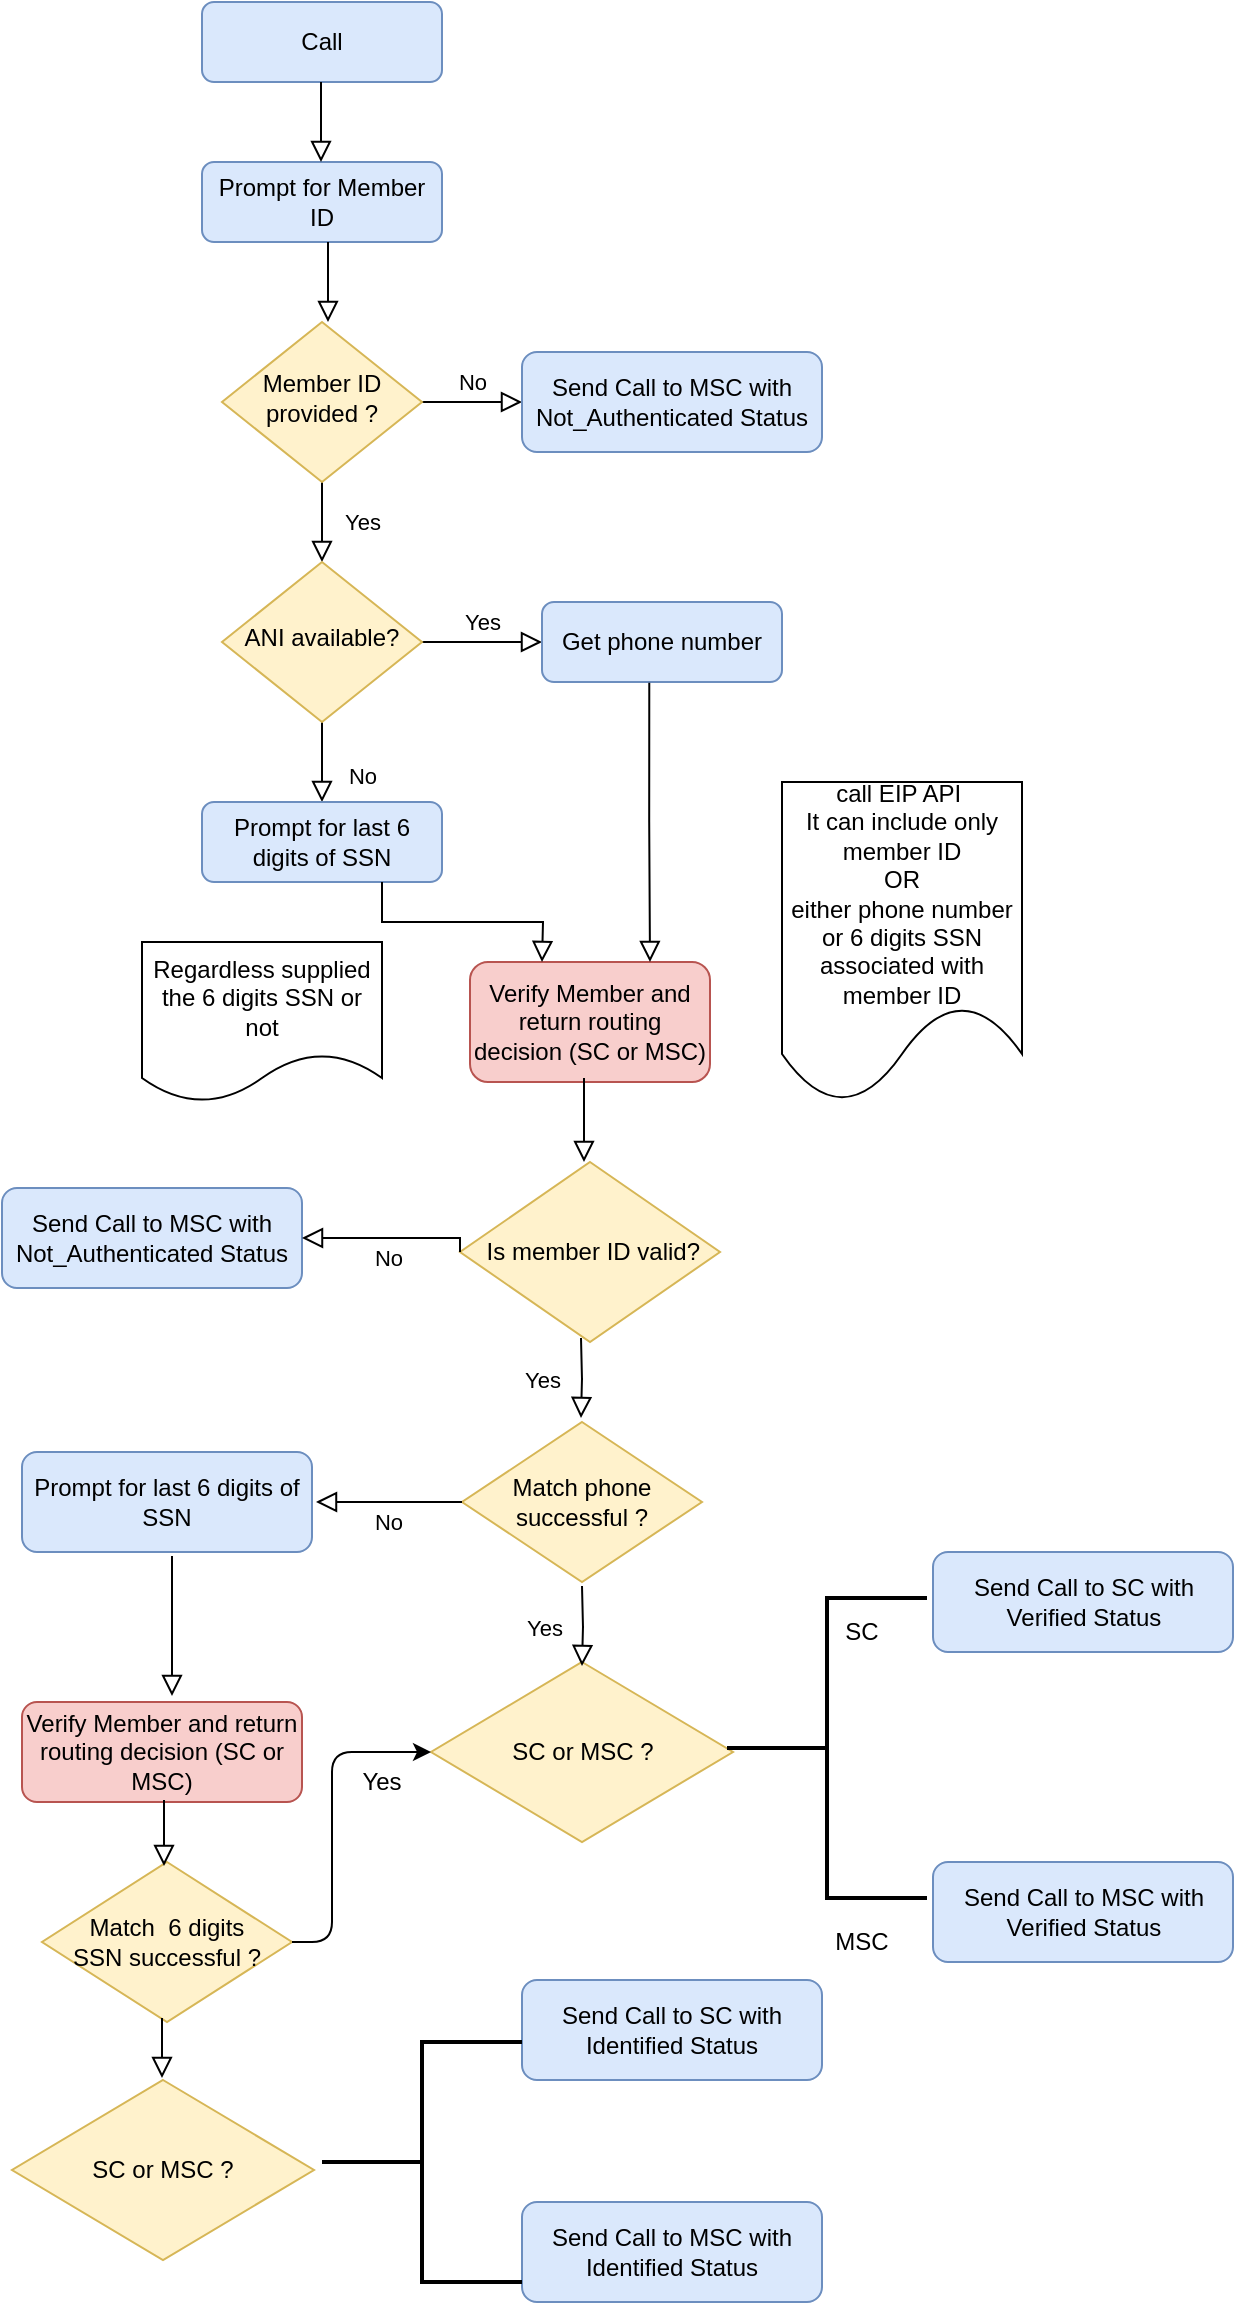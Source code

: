 <mxfile version="14.6.6" type="github">
  <diagram id="C5RBs43oDa-KdzZeNtuy" name="Page-1">
    <mxGraphModel dx="1209" dy="380" grid="1" gridSize="10" guides="1" tooltips="1" connect="1" arrows="1" fold="1" page="1" pageScale="1" pageWidth="827" pageHeight="1169" background="#ffffff" math="0" shadow="0">
      <root>
        <mxCell id="WIyWlLk6GJQsqaUBKTNV-0" />
        <mxCell id="WIyWlLk6GJQsqaUBKTNV-1" parent="WIyWlLk6GJQsqaUBKTNV-0" />
        <mxCell id="WIyWlLk6GJQsqaUBKTNV-3" value="Call" style="rounded=1;whiteSpace=wrap;html=1;fontSize=12;glass=0;strokeWidth=1;shadow=0;fillColor=#dae8fc;strokeColor=#6c8ebf;" parent="WIyWlLk6GJQsqaUBKTNV-1" vertex="1">
          <mxGeometry x="160" y="10" width="120" height="40" as="geometry" />
        </mxCell>
        <mxCell id="WIyWlLk6GJQsqaUBKTNV-4" value="Yes" style="rounded=0;html=1;jettySize=auto;orthogonalLoop=1;fontSize=11;endArrow=block;endFill=0;endSize=8;strokeWidth=1;shadow=0;labelBackgroundColor=none;edgeStyle=orthogonalEdgeStyle;" parent="WIyWlLk6GJQsqaUBKTNV-1" source="WIyWlLk6GJQsqaUBKTNV-6" target="WIyWlLk6GJQsqaUBKTNV-10" edge="1">
          <mxGeometry y="20" relative="1" as="geometry">
            <mxPoint as="offset" />
          </mxGeometry>
        </mxCell>
        <mxCell id="WIyWlLk6GJQsqaUBKTNV-5" value="No" style="edgeStyle=orthogonalEdgeStyle;rounded=0;html=1;jettySize=auto;orthogonalLoop=1;fontSize=11;endArrow=block;endFill=0;endSize=8;strokeWidth=1;shadow=0;labelBackgroundColor=none;" parent="WIyWlLk6GJQsqaUBKTNV-1" source="WIyWlLk6GJQsqaUBKTNV-6" target="WIyWlLk6GJQsqaUBKTNV-7" edge="1">
          <mxGeometry y="10" relative="1" as="geometry">
            <mxPoint as="offset" />
          </mxGeometry>
        </mxCell>
        <mxCell id="WIyWlLk6GJQsqaUBKTNV-6" value="Member ID provided ?" style="rhombus;whiteSpace=wrap;html=1;shadow=0;fontFamily=Helvetica;fontSize=12;align=center;strokeWidth=1;spacing=6;spacingTop=-4;fillColor=#fff2cc;strokeColor=#d6b656;" parent="WIyWlLk6GJQsqaUBKTNV-1" vertex="1">
          <mxGeometry x="170" y="170" width="100" height="80" as="geometry" />
        </mxCell>
        <mxCell id="WIyWlLk6GJQsqaUBKTNV-7" value="Send Call to MSC with Not_Authenticated Status" style="rounded=1;whiteSpace=wrap;html=1;fontSize=12;glass=0;strokeWidth=1;shadow=0;fillColor=#dae8fc;strokeColor=#6c8ebf;" parent="WIyWlLk6GJQsqaUBKTNV-1" vertex="1">
          <mxGeometry x="320" y="185" width="150" height="50" as="geometry" />
        </mxCell>
        <mxCell id="WIyWlLk6GJQsqaUBKTNV-8" value="No" style="rounded=0;html=1;jettySize=auto;orthogonalLoop=1;fontSize=11;endArrow=block;endFill=0;endSize=8;strokeWidth=1;shadow=0;labelBackgroundColor=none;edgeStyle=orthogonalEdgeStyle;" parent="WIyWlLk6GJQsqaUBKTNV-1" source="WIyWlLk6GJQsqaUBKTNV-10" target="WIyWlLk6GJQsqaUBKTNV-11" edge="1">
          <mxGeometry x="0.333" y="20" relative="1" as="geometry">
            <mxPoint as="offset" />
          </mxGeometry>
        </mxCell>
        <mxCell id="WIyWlLk6GJQsqaUBKTNV-9" value="Yes" style="edgeStyle=orthogonalEdgeStyle;rounded=0;html=1;jettySize=auto;orthogonalLoop=1;fontSize=11;endArrow=block;endFill=0;endSize=8;strokeWidth=1;shadow=0;labelBackgroundColor=none;" parent="WIyWlLk6GJQsqaUBKTNV-1" source="WIyWlLk6GJQsqaUBKTNV-10" target="WIyWlLk6GJQsqaUBKTNV-12" edge="1">
          <mxGeometry y="10" relative="1" as="geometry">
            <mxPoint as="offset" />
          </mxGeometry>
        </mxCell>
        <mxCell id="WIyWlLk6GJQsqaUBKTNV-10" value="ANI available?" style="rhombus;whiteSpace=wrap;html=1;shadow=0;fontFamily=Helvetica;fontSize=12;align=center;strokeWidth=1;spacing=6;spacingTop=-4;fillColor=#fff2cc;strokeColor=#d6b656;" parent="WIyWlLk6GJQsqaUBKTNV-1" vertex="1">
          <mxGeometry x="170" y="290" width="100" height="80" as="geometry" />
        </mxCell>
        <mxCell id="WIyWlLk6GJQsqaUBKTNV-11" value="Prompt for last 6 digits of SSN" style="rounded=1;whiteSpace=wrap;html=1;fontSize=12;glass=0;strokeWidth=1;shadow=0;fillColor=#dae8fc;strokeColor=#6c8ebf;" parent="WIyWlLk6GJQsqaUBKTNV-1" vertex="1">
          <mxGeometry x="160" y="410" width="120" height="40" as="geometry" />
        </mxCell>
        <mxCell id="WIyWlLk6GJQsqaUBKTNV-12" value="Get phone number" style="rounded=1;whiteSpace=wrap;html=1;fontSize=12;glass=0;strokeWidth=1;shadow=0;fillColor=#dae8fc;strokeColor=#6c8ebf;" parent="WIyWlLk6GJQsqaUBKTNV-1" vertex="1">
          <mxGeometry x="330" y="310" width="120" height="40" as="geometry" />
        </mxCell>
        <mxCell id="y8dLMGquSZfDoQEF-OTe-0" value="Prompt for Member ID" style="rounded=1;whiteSpace=wrap;html=1;fillColor=#dae8fc;strokeColor=#6c8ebf;" parent="WIyWlLk6GJQsqaUBKTNV-1" vertex="1">
          <mxGeometry x="160" y="90" width="120" height="40" as="geometry" />
        </mxCell>
        <mxCell id="y8dLMGquSZfDoQEF-OTe-8" value="Verify Member and return routing decision (SC or MSC)" style="rounded=1;whiteSpace=wrap;html=1;fillColor=#f8cecc;strokeColor=#b85450;" parent="WIyWlLk6GJQsqaUBKTNV-1" vertex="1">
          <mxGeometry x="294" y="490" width="120" height="60" as="geometry" />
        </mxCell>
        <mxCell id="y8dLMGquSZfDoQEF-OTe-10" value="" style="rounded=0;html=1;jettySize=auto;orthogonalLoop=1;fontSize=11;endArrow=block;endFill=0;endSize=8;strokeWidth=1;shadow=0;labelBackgroundColor=none;edgeStyle=orthogonalEdgeStyle;exitX=0.75;exitY=1;exitDx=0;exitDy=0;" parent="WIyWlLk6GJQsqaUBKTNV-1" source="WIyWlLk6GJQsqaUBKTNV-11" edge="1">
          <mxGeometry relative="1" as="geometry">
            <mxPoint x="370" y="481" as="sourcePoint" />
            <mxPoint x="330" y="490" as="targetPoint" />
          </mxGeometry>
        </mxCell>
        <mxCell id="y8dLMGquSZfDoQEF-OTe-19" value="" style="rounded=0;html=1;jettySize=auto;orthogonalLoop=1;fontSize=11;endArrow=block;endFill=0;endSize=8;strokeWidth=1;shadow=0;labelBackgroundColor=none;edgeStyle=orthogonalEdgeStyle;exitX=0.5;exitY=1;exitDx=0;exitDy=0;" parent="WIyWlLk6GJQsqaUBKTNV-1" edge="1">
          <mxGeometry relative="1" as="geometry">
            <mxPoint x="223" y="140" as="sourcePoint" />
            <mxPoint x="223" y="170" as="targetPoint" />
            <Array as="points">
              <mxPoint x="223" y="130" />
              <mxPoint x="223" y="130" />
            </Array>
          </mxGeometry>
        </mxCell>
        <mxCell id="y8dLMGquSZfDoQEF-OTe-21" value="" style="rounded=0;html=1;jettySize=auto;orthogonalLoop=1;fontSize=11;endArrow=block;endFill=0;endSize=8;strokeWidth=1;shadow=0;labelBackgroundColor=none;edgeStyle=orthogonalEdgeStyle;exitX=0.5;exitY=1;exitDx=0;exitDy=0;" parent="WIyWlLk6GJQsqaUBKTNV-1" edge="1">
          <mxGeometry relative="1" as="geometry">
            <mxPoint x="219.5" y="60" as="sourcePoint" />
            <mxPoint x="219.5" y="90" as="targetPoint" />
            <Array as="points">
              <mxPoint x="219.5" y="50" />
              <mxPoint x="219.5" y="50" />
            </Array>
          </mxGeometry>
        </mxCell>
        <mxCell id="y8dLMGquSZfDoQEF-OTe-25" value="Regardless supplied the 6 digits SSN or not" style="shape=document;whiteSpace=wrap;html=1;boundedLbl=1;" parent="WIyWlLk6GJQsqaUBKTNV-1" vertex="1">
          <mxGeometry x="130" y="480" width="120" height="80" as="geometry" />
        </mxCell>
        <mxCell id="y8dLMGquSZfDoQEF-OTe-26" value="call EIP API&amp;nbsp;&lt;br&gt;It can include only member ID&lt;br&gt;OR&lt;br&gt;either phone number or 6 digits SSN associated with member ID" style="shape=document;whiteSpace=wrap;html=1;boundedLbl=1;" parent="WIyWlLk6GJQsqaUBKTNV-1" vertex="1">
          <mxGeometry x="450" y="400" width="120" height="160" as="geometry" />
        </mxCell>
        <mxCell id="y8dLMGquSZfDoQEF-OTe-27" value="Match phone successful ?" style="rhombus;whiteSpace=wrap;html=1;fillColor=#fff2cc;strokeColor=#d6b656;" parent="WIyWlLk6GJQsqaUBKTNV-1" vertex="1">
          <mxGeometry x="290" y="720" width="120" height="80" as="geometry" />
        </mxCell>
        <mxCell id="y8dLMGquSZfDoQEF-OTe-28" value="&amp;nbsp;Is member ID valid?" style="rhombus;whiteSpace=wrap;html=1;fillColor=#fff2cc;strokeColor=#d6b656;" parent="WIyWlLk6GJQsqaUBKTNV-1" vertex="1">
          <mxGeometry x="289" y="590" width="130" height="90" as="geometry" />
        </mxCell>
        <mxCell id="y8dLMGquSZfDoQEF-OTe-29" value="Send Call to MSC with Not_Authenticated Status" style="rounded=1;whiteSpace=wrap;html=1;fontSize=12;glass=0;strokeWidth=1;shadow=0;fillColor=#dae8fc;strokeColor=#6c8ebf;" parent="WIyWlLk6GJQsqaUBKTNV-1" vertex="1">
          <mxGeometry x="60" y="603" width="150" height="50" as="geometry" />
        </mxCell>
        <mxCell id="y8dLMGquSZfDoQEF-OTe-36" value="Yes" style="rounded=0;html=1;jettySize=auto;orthogonalLoop=1;fontSize=11;endArrow=block;endFill=0;endSize=8;strokeWidth=1;shadow=0;labelBackgroundColor=none;edgeStyle=orthogonalEdgeStyle;" parent="WIyWlLk6GJQsqaUBKTNV-1" edge="1">
          <mxGeometry y="20" relative="1" as="geometry">
            <mxPoint as="offset" />
            <mxPoint x="349.5" y="678" as="sourcePoint" />
            <mxPoint x="349.5" y="718" as="targetPoint" />
          </mxGeometry>
        </mxCell>
        <mxCell id="y8dLMGquSZfDoQEF-OTe-38" value="" style="rounded=0;html=1;jettySize=auto;orthogonalLoop=1;fontSize=11;endArrow=block;endFill=0;endSize=8;strokeWidth=1;shadow=0;labelBackgroundColor=none;edgeStyle=orthogonalEdgeStyle;exitX=0.5;exitY=1;exitDx=0;exitDy=0;" parent="WIyWlLk6GJQsqaUBKTNV-1" edge="1">
          <mxGeometry relative="1" as="geometry">
            <mxPoint x="351" y="572" as="sourcePoint" />
            <mxPoint x="351" y="590" as="targetPoint" />
            <Array as="points">
              <mxPoint x="351" y="548" />
              <mxPoint x="351" y="548" />
            </Array>
          </mxGeometry>
        </mxCell>
        <mxCell id="y8dLMGquSZfDoQEF-OTe-43" value="No" style="edgeStyle=orthogonalEdgeStyle;rounded=0;html=1;jettySize=auto;orthogonalLoop=1;fontSize=11;endArrow=block;endFill=0;endSize=8;strokeWidth=1;shadow=0;labelBackgroundColor=none;entryX=1;entryY=0.5;entryDx=0;entryDy=0;exitX=0;exitY=0.5;exitDx=0;exitDy=0;" parent="WIyWlLk6GJQsqaUBKTNV-1" target="y8dLMGquSZfDoQEF-OTe-29" edge="1" source="y8dLMGquSZfDoQEF-OTe-28">
          <mxGeometry y="10" relative="1" as="geometry">
            <mxPoint as="offset" />
            <mxPoint x="280" y="668" as="sourcePoint" />
            <mxPoint x="310" y="690" as="targetPoint" />
            <Array as="points">
              <mxPoint x="289" y="628" />
            </Array>
          </mxGeometry>
        </mxCell>
        <mxCell id="y8dLMGquSZfDoQEF-OTe-47" value="SC or MSC ?" style="rhombus;whiteSpace=wrap;html=1;fillColor=#fff2cc;strokeColor=#d6b656;" parent="WIyWlLk6GJQsqaUBKTNV-1" vertex="1">
          <mxGeometry x="274.5" y="840" width="151" height="90" as="geometry" />
        </mxCell>
        <mxCell id="y8dLMGquSZfDoQEF-OTe-48" value="Send Call to MSC with Verified Status" style="rounded=1;whiteSpace=wrap;html=1;fontSize=12;glass=0;strokeWidth=1;shadow=0;fillColor=#dae8fc;strokeColor=#6c8ebf;" parent="WIyWlLk6GJQsqaUBKTNV-1" vertex="1">
          <mxGeometry x="525.5" y="940" width="150" height="50" as="geometry" />
        </mxCell>
        <mxCell id="y8dLMGquSZfDoQEF-OTe-49" value="Send Call to SC with Verified Status" style="rounded=1;whiteSpace=wrap;html=1;fontSize=12;glass=0;strokeWidth=1;shadow=0;fillColor=#dae8fc;strokeColor=#6c8ebf;" parent="WIyWlLk6GJQsqaUBKTNV-1" vertex="1">
          <mxGeometry x="525.5" y="785" width="150" height="50" as="geometry" />
        </mxCell>
        <mxCell id="y8dLMGquSZfDoQEF-OTe-55" value="Prompt for last 6 digits of SSN" style="rounded=1;whiteSpace=wrap;html=1;fontSize=12;glass=0;strokeWidth=1;shadow=0;fillColor=#dae8fc;strokeColor=#6c8ebf;" parent="WIyWlLk6GJQsqaUBKTNV-1" vertex="1">
          <mxGeometry x="70" y="735" width="145" height="50" as="geometry" />
        </mxCell>
        <mxCell id="y8dLMGquSZfDoQEF-OTe-56" value="Verify Member and return routing decision (SC or MSC)" style="rounded=1;whiteSpace=wrap;html=1;fillColor=#f8cecc;strokeColor=#b85450;" parent="WIyWlLk6GJQsqaUBKTNV-1" vertex="1">
          <mxGeometry x="70" y="860" width="140" height="50" as="geometry" />
        </mxCell>
        <mxCell id="y8dLMGquSZfDoQEF-OTe-59" value="No" style="edgeStyle=orthogonalEdgeStyle;rounded=0;html=1;jettySize=auto;orthogonalLoop=1;fontSize=11;endArrow=block;endFill=0;endSize=8;strokeWidth=1;shadow=0;labelBackgroundColor=none;entryX=1;entryY=0.5;entryDx=0;entryDy=0;exitX=0;exitY=0.5;exitDx=0;exitDy=0;" parent="WIyWlLk6GJQsqaUBKTNV-1" source="y8dLMGquSZfDoQEF-OTe-27" edge="1">
          <mxGeometry y="10" relative="1" as="geometry">
            <mxPoint as="offset" />
            <mxPoint x="287" y="760" as="sourcePoint" />
            <mxPoint x="217" y="760" as="targetPoint" />
            <Array as="points" />
          </mxGeometry>
        </mxCell>
        <mxCell id="y8dLMGquSZfDoQEF-OTe-62" value="Yes" style="rounded=0;html=1;jettySize=auto;orthogonalLoop=1;fontSize=11;endArrow=block;endFill=0;endSize=8;strokeWidth=1;shadow=0;labelBackgroundColor=none;edgeStyle=orthogonalEdgeStyle;" parent="WIyWlLk6GJQsqaUBKTNV-1" edge="1">
          <mxGeometry y="20" relative="1" as="geometry">
            <mxPoint as="offset" />
            <mxPoint x="350" y="802" as="sourcePoint" />
            <mxPoint x="350" y="842" as="targetPoint" />
          </mxGeometry>
        </mxCell>
        <mxCell id="y8dLMGquSZfDoQEF-OTe-71" value="" style="strokeWidth=2;html=1;shape=mxgraph.flowchart.annotation_2;align=left;labelPosition=right;pointerEvents=1;rotation=0;" parent="WIyWlLk6GJQsqaUBKTNV-1" vertex="1">
          <mxGeometry x="422.5" y="808" width="100" height="150" as="geometry" />
        </mxCell>
        <mxCell id="y8dLMGquSZfDoQEF-OTe-72" value="" style="rounded=0;html=1;jettySize=auto;orthogonalLoop=1;fontSize=11;endArrow=block;endFill=0;endSize=8;strokeWidth=1;shadow=0;labelBackgroundColor=none;edgeStyle=orthogonalEdgeStyle;exitX=0.5;exitY=1;exitDx=0;exitDy=0;" parent="WIyWlLk6GJQsqaUBKTNV-1" edge="1">
          <mxGeometry relative="1" as="geometry">
            <mxPoint x="145" y="827" as="sourcePoint" />
            <mxPoint x="145" y="857" as="targetPoint" />
            <Array as="points">
              <mxPoint x="145" y="787" />
              <mxPoint x="145" y="787" />
            </Array>
          </mxGeometry>
        </mxCell>
        <mxCell id="y8dLMGquSZfDoQEF-OTe-73" value="Match&amp;nbsp; 6 digits &lt;br&gt;SSN successful ?" style="rhombus;whiteSpace=wrap;html=1;fillColor=#fff2cc;strokeColor=#d6b656;" parent="WIyWlLk6GJQsqaUBKTNV-1" vertex="1">
          <mxGeometry x="80" y="940" width="125" height="80" as="geometry" />
        </mxCell>
        <mxCell id="y8dLMGquSZfDoQEF-OTe-74" value="" style="rounded=0;html=1;jettySize=auto;orthogonalLoop=1;fontSize=11;endArrow=block;endFill=0;endSize=8;strokeWidth=1;shadow=0;labelBackgroundColor=none;edgeStyle=orthogonalEdgeStyle;exitX=0.5;exitY=1;exitDx=0;exitDy=0;" parent="WIyWlLk6GJQsqaUBKTNV-1" edge="1">
          <mxGeometry relative="1" as="geometry">
            <mxPoint x="141" y="919" as="sourcePoint" />
            <mxPoint x="141" y="942" as="targetPoint" />
            <Array as="points">
              <mxPoint x="141" y="909" />
              <mxPoint x="141" y="909" />
            </Array>
          </mxGeometry>
        </mxCell>
        <mxCell id="y8dLMGquSZfDoQEF-OTe-76" value="" style="edgeStyle=elbowEdgeStyle;elbow=horizontal;endArrow=classic;html=1;exitX=1;exitY=0.5;exitDx=0;exitDy=0;entryX=0;entryY=0.5;entryDx=0;entryDy=0;" parent="WIyWlLk6GJQsqaUBKTNV-1" source="y8dLMGquSZfDoQEF-OTe-73" target="y8dLMGquSZfDoQEF-OTe-47" edge="1">
          <mxGeometry width="50" height="50" relative="1" as="geometry">
            <mxPoint x="235" y="1140" as="sourcePoint" />
            <mxPoint x="285" y="1090" as="targetPoint" />
            <Array as="points">
              <mxPoint x="225" y="960" />
              <mxPoint x="235" y="970" />
            </Array>
          </mxGeometry>
        </mxCell>
        <mxCell id="y8dLMGquSZfDoQEF-OTe-77" value="Yes" style="text;html=1;strokeColor=none;fillColor=none;align=center;verticalAlign=middle;whiteSpace=wrap;rounded=0;" parent="WIyWlLk6GJQsqaUBKTNV-1" vertex="1">
          <mxGeometry x="230" y="890" width="40" height="20" as="geometry" />
        </mxCell>
        <mxCell id="y8dLMGquSZfDoQEF-OTe-78" value="SC" style="text;html=1;strokeColor=none;fillColor=none;align=center;verticalAlign=middle;whiteSpace=wrap;rounded=0;" parent="WIyWlLk6GJQsqaUBKTNV-1" vertex="1">
          <mxGeometry x="470" y="815" width="40" height="20" as="geometry" />
        </mxCell>
        <mxCell id="y8dLMGquSZfDoQEF-OTe-79" value="MSC" style="text;html=1;strokeColor=none;fillColor=none;align=center;verticalAlign=middle;whiteSpace=wrap;rounded=0;" parent="WIyWlLk6GJQsqaUBKTNV-1" vertex="1">
          <mxGeometry x="470" y="970" width="40" height="20" as="geometry" />
        </mxCell>
        <mxCell id="y8dLMGquSZfDoQEF-OTe-80" value="SC or MSC ?" style="rhombus;whiteSpace=wrap;html=1;fillColor=#fff2cc;strokeColor=#d6b656;" parent="WIyWlLk6GJQsqaUBKTNV-1" vertex="1">
          <mxGeometry x="65" y="1049" width="151" height="90" as="geometry" />
        </mxCell>
        <mxCell id="y8dLMGquSZfDoQEF-OTe-95" value="" style="rounded=0;html=1;jettySize=auto;orthogonalLoop=1;fontSize=11;endArrow=block;endFill=0;endSize=8;strokeWidth=1;shadow=0;labelBackgroundColor=none;edgeStyle=orthogonalEdgeStyle;exitX=0.5;exitY=1;exitDx=0;exitDy=0;" parent="WIyWlLk6GJQsqaUBKTNV-1" edge="1">
          <mxGeometry relative="1" as="geometry">
            <mxPoint x="140" y="1028" as="sourcePoint" />
            <mxPoint x="140" y="1048" as="targetPoint" />
            <Array as="points">
              <mxPoint x="140" y="1018" />
              <mxPoint x="140" y="1018" />
            </Array>
          </mxGeometry>
        </mxCell>
        <mxCell id="y8dLMGquSZfDoQEF-OTe-99" value="Send Call to MSC with Identified Status" style="rounded=1;whiteSpace=wrap;html=1;fontSize=12;glass=0;strokeWidth=1;shadow=0;fillColor=#dae8fc;strokeColor=#6c8ebf;" parent="WIyWlLk6GJQsqaUBKTNV-1" vertex="1">
          <mxGeometry x="320" y="1110" width="150" height="50" as="geometry" />
        </mxCell>
        <mxCell id="y8dLMGquSZfDoQEF-OTe-100" value="Send Call to SC with Identified Status" style="rounded=1;whiteSpace=wrap;html=1;fontSize=12;glass=0;strokeWidth=1;shadow=0;fillColor=#dae8fc;strokeColor=#6c8ebf;" parent="WIyWlLk6GJQsqaUBKTNV-1" vertex="1">
          <mxGeometry x="320" y="999" width="150" height="50" as="geometry" />
        </mxCell>
        <mxCell id="y8dLMGquSZfDoQEF-OTe-101" value="" style="strokeWidth=2;html=1;shape=mxgraph.flowchart.annotation_2;align=left;labelPosition=right;pointerEvents=1;rotation=0;" parent="WIyWlLk6GJQsqaUBKTNV-1" vertex="1">
          <mxGeometry x="220" y="1030" width="100" height="120" as="geometry" />
        </mxCell>
        <mxCell id="D35L4ylMpJ-Dw12Lde5S-0" value="" style="rounded=0;html=1;jettySize=auto;orthogonalLoop=1;fontSize=11;endArrow=block;endFill=0;endSize=8;strokeWidth=1;shadow=0;labelBackgroundColor=none;edgeStyle=orthogonalEdgeStyle;entryX=0.75;entryY=0;entryDx=0;entryDy=0;exitX=0.447;exitY=1.008;exitDx=0;exitDy=0;exitPerimeter=0;" edge="1" parent="WIyWlLk6GJQsqaUBKTNV-1" source="WIyWlLk6GJQsqaUBKTNV-12" target="y8dLMGquSZfDoQEF-OTe-8">
          <mxGeometry relative="1" as="geometry">
            <mxPoint x="360" y="400" as="sourcePoint" />
            <mxPoint x="360" y="430" as="targetPoint" />
            <Array as="points" />
          </mxGeometry>
        </mxCell>
      </root>
    </mxGraphModel>
  </diagram>
</mxfile>

